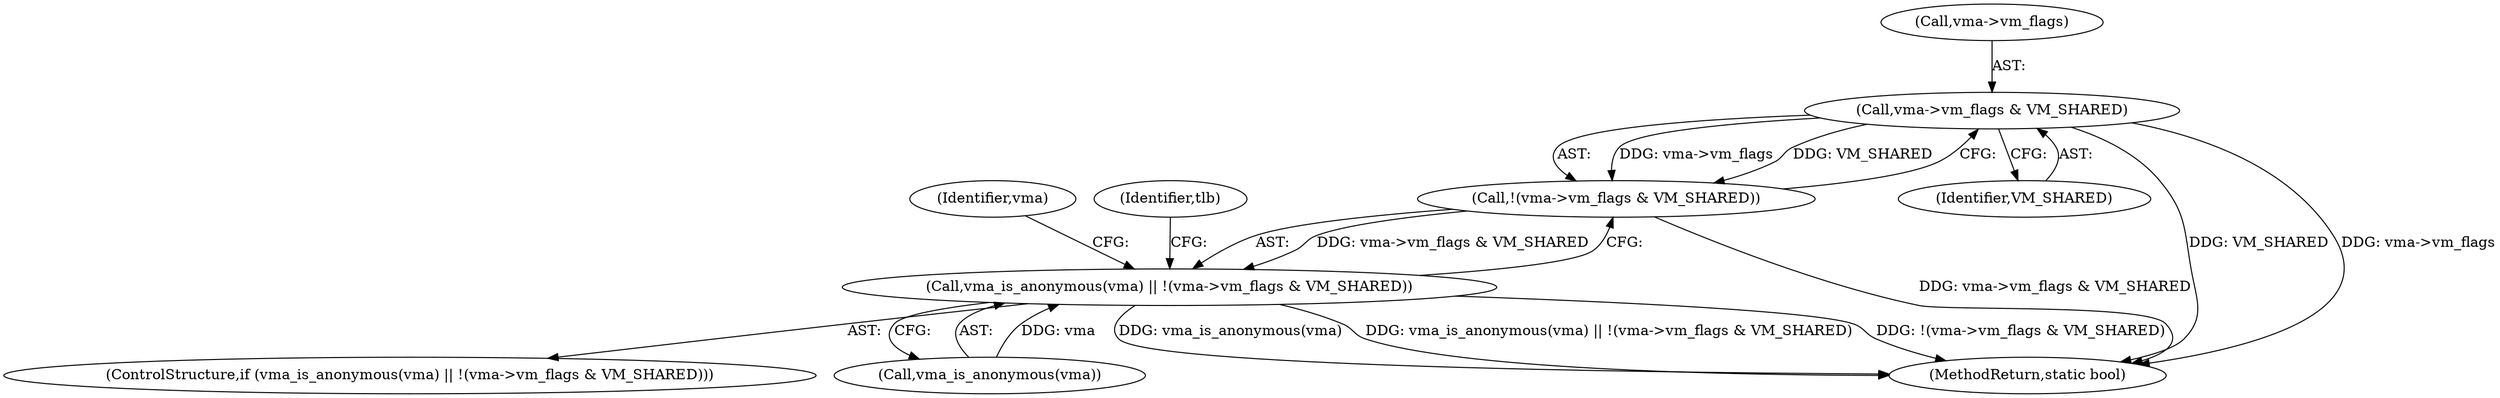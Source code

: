 digraph "0_linux_687cb0884a714ff484d038e9190edc874edcf146@pointer" {
"1000197" [label="(Call,vma->vm_flags & VM_SHARED)"];
"1000196" [label="(Call,!(vma->vm_flags & VM_SHARED))"];
"1000193" [label="(Call,vma_is_anonymous(vma) || !(vma->vm_flags & VM_SHARED))"];
"1000192" [label="(ControlStructure,if (vma_is_anonymous(vma) || !(vma->vm_flags & VM_SHARED)))"];
"1000201" [label="(Identifier,VM_SHARED)"];
"1000194" [label="(Call,vma_is_anonymous(vma))"];
"1000193" [label="(Call,vma_is_anonymous(vma) || !(vma->vm_flags & VM_SHARED))"];
"1000182" [label="(Identifier,vma)"];
"1000205" [label="(Identifier,tlb)"];
"1000196" [label="(Call,!(vma->vm_flags & VM_SHARED))"];
"1000267" [label="(MethodReturn,static bool)"];
"1000198" [label="(Call,vma->vm_flags)"];
"1000197" [label="(Call,vma->vm_flags & VM_SHARED)"];
"1000197" -> "1000196"  [label="AST: "];
"1000197" -> "1000201"  [label="CFG: "];
"1000198" -> "1000197"  [label="AST: "];
"1000201" -> "1000197"  [label="AST: "];
"1000196" -> "1000197"  [label="CFG: "];
"1000197" -> "1000267"  [label="DDG: VM_SHARED"];
"1000197" -> "1000267"  [label="DDG: vma->vm_flags"];
"1000197" -> "1000196"  [label="DDG: vma->vm_flags"];
"1000197" -> "1000196"  [label="DDG: VM_SHARED"];
"1000196" -> "1000193"  [label="AST: "];
"1000193" -> "1000196"  [label="CFG: "];
"1000196" -> "1000267"  [label="DDG: vma->vm_flags & VM_SHARED"];
"1000196" -> "1000193"  [label="DDG: vma->vm_flags & VM_SHARED"];
"1000193" -> "1000192"  [label="AST: "];
"1000193" -> "1000194"  [label="CFG: "];
"1000194" -> "1000193"  [label="AST: "];
"1000205" -> "1000193"  [label="CFG: "];
"1000182" -> "1000193"  [label="CFG: "];
"1000193" -> "1000267"  [label="DDG: vma_is_anonymous(vma)"];
"1000193" -> "1000267"  [label="DDG: vma_is_anonymous(vma) || !(vma->vm_flags & VM_SHARED)"];
"1000193" -> "1000267"  [label="DDG: !(vma->vm_flags & VM_SHARED)"];
"1000194" -> "1000193"  [label="DDG: vma"];
}
